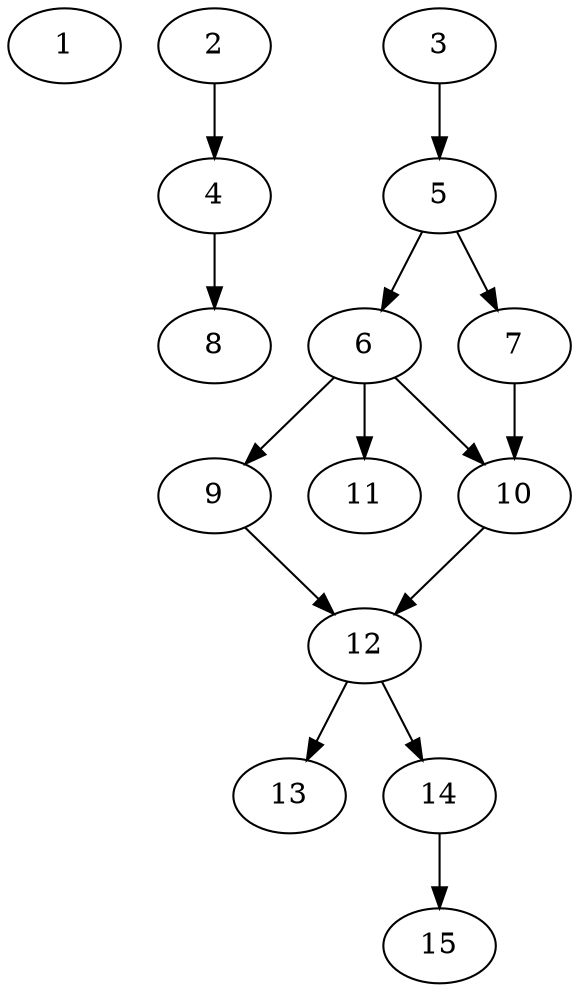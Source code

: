 // DAG automatically generated by daggen at Tue Aug  6 16:26:17 2019
// ./daggen --dot -n 15 --ccr 0.4 --fat 0.5 --regular 0.5 --density 0.5 --mindata 5242880 --maxdata 52428800 
digraph G {
  1 [size="124316160", alpha="0.14", expect_size="49726464"] 
  2 [size="44718080", alpha="0.10", expect_size="17887232"] 
  2 -> 4 [size ="17887232"]
  3 [size="28134400", alpha="0.19", expect_size="11253760"] 
  3 -> 5 [size ="11253760"]
  4 [size="80250880", alpha="0.20", expect_size="32100352"] 
  4 -> 8 [size ="32100352"]
  5 [size="21831680", alpha="0.10", expect_size="8732672"] 
  5 -> 6 [size ="8732672"]
  5 -> 7 [size ="8732672"]
  6 [size="118458880", alpha="0.12", expect_size="47383552"] 
  6 -> 9 [size ="47383552"]
  6 -> 10 [size ="47383552"]
  6 -> 11 [size ="47383552"]
  7 [size="69980160", alpha="0.18", expect_size="27992064"] 
  7 -> 10 [size ="27992064"]
  8 [size="39326720", alpha="0.17", expect_size="15730688"] 
  9 [size="114956800", alpha="0.11", expect_size="45982720"] 
  9 -> 12 [size ="45982720"]
  10 [size="59660800", alpha="0.18", expect_size="23864320"] 
  10 -> 12 [size ="23864320"]
  11 [size="41223680", alpha="0.00", expect_size="16489472"] 
  12 [size="122539520", alpha="0.15", expect_size="49015808"] 
  12 -> 13 [size ="49015808"]
  12 -> 14 [size ="49015808"]
  13 [size="61312000", alpha="0.01", expect_size="24524800"] 
  14 [size="57628160", alpha="0.11", expect_size="23051264"] 
  14 -> 15 [size ="23051264"]
  15 [size="55170560", alpha="0.08", expect_size="22068224"] 
}
